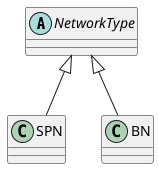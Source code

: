 @startuml network_type
abstract class  NetworkType
NetworkType <|-- SPN
NetworkType <|-- BN
@enduml
